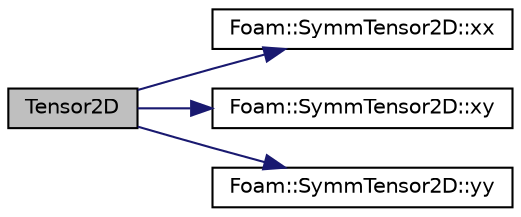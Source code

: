 digraph "Tensor2D"
{
  bgcolor="transparent";
  edge [fontname="Helvetica",fontsize="10",labelfontname="Helvetica",labelfontsize="10"];
  node [fontname="Helvetica",fontsize="10",shape=record];
  rankdir="LR";
  Node1 [label="Tensor2D",height=0.2,width=0.4,color="black", fillcolor="grey75", style="filled", fontcolor="black"];
  Node1 -> Node2 [color="midnightblue",fontsize="10",style="solid",fontname="Helvetica"];
  Node2 [label="Foam::SymmTensor2D::xx",height=0.2,width=0.4,color="black",URL="$a02545.html#adefeff2f0e457c0e62a5e9d1292e3569"];
  Node1 -> Node3 [color="midnightblue",fontsize="10",style="solid",fontname="Helvetica"];
  Node3 [label="Foam::SymmTensor2D::xy",height=0.2,width=0.4,color="black",URL="$a02545.html#a9eba447e6738c78e6b0694c15b09236e"];
  Node1 -> Node4 [color="midnightblue",fontsize="10",style="solid",fontname="Helvetica"];
  Node4 [label="Foam::SymmTensor2D::yy",height=0.2,width=0.4,color="black",URL="$a02545.html#a1fabd792063b2f2c0c53693512a5baeb"];
}
